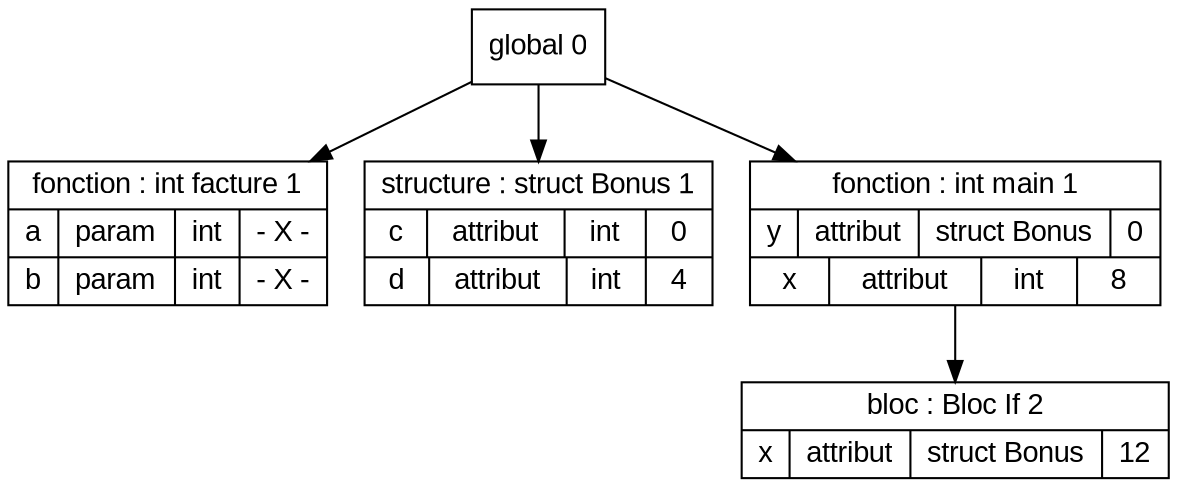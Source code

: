 digraph "tds"{

	node [fontname="Arial"];

	N1 [shape=record label="{ fonction : int facture 1
	| { a | param | int | - X - }
	| { b | param | int | - X - }
	}"];

	N2 [shape=record label="{ structure : struct Bonus 1
	| { c | attribut | int | 0 }
	| { d | attribut | int | 4 }
	}"];

	N4 [shape=record label="{ bloc : Bloc If  2
	| { x | attribut | struct Bonus | 12 }
	}"];

	N3 [shape=record label="{ fonction : int main 1
	| { y | attribut | struct Bonus | 0 }
	| { x | attribut | int | 8 }
	}"];

	N0 [shape=record label="{ global 0
	}"];


	N0 -> N1; 
	N0 -> N2; 
	N0 -> N3; 
	N3 -> N4; 
}
